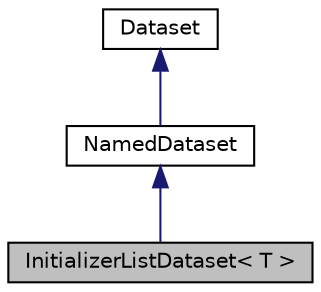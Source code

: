 digraph "InitializerListDataset&lt; T &gt;"
{
 // LATEX_PDF_SIZE
  edge [fontname="Helvetica",fontsize="10",labelfontname="Helvetica",labelfontsize="10"];
  node [fontname="Helvetica",fontsize="10",shape=record];
  Node1 [label="InitializerListDataset\< T \>",height=0.2,width=0.4,color="black", fillcolor="grey75", style="filled", fontcolor="black",tooltip="Implementation of a dataset created from an initializer list."];
  Node2 -> Node1 [dir="back",color="midnightblue",fontsize="10",style="solid",fontname="Helvetica"];
  Node2 [label="NamedDataset",height=0.2,width=0.4,color="black", fillcolor="white", style="filled",URL="$classarm__compute_1_1test_1_1framework_1_1dataset_1_1_named_dataset.xhtml",tooltip="Abstract implementation of a named dataset."];
  Node3 -> Node2 [dir="back",color="midnightblue",fontsize="10",style="solid",fontname="Helvetica"];
  Node3 [label="Dataset",height=0.2,width=0.4,color="black", fillcolor="white", style="filled",URL="$classarm__compute_1_1test_1_1framework_1_1dataset_1_1_dataset.xhtml",tooltip="Abstract dataset base class."];
}
